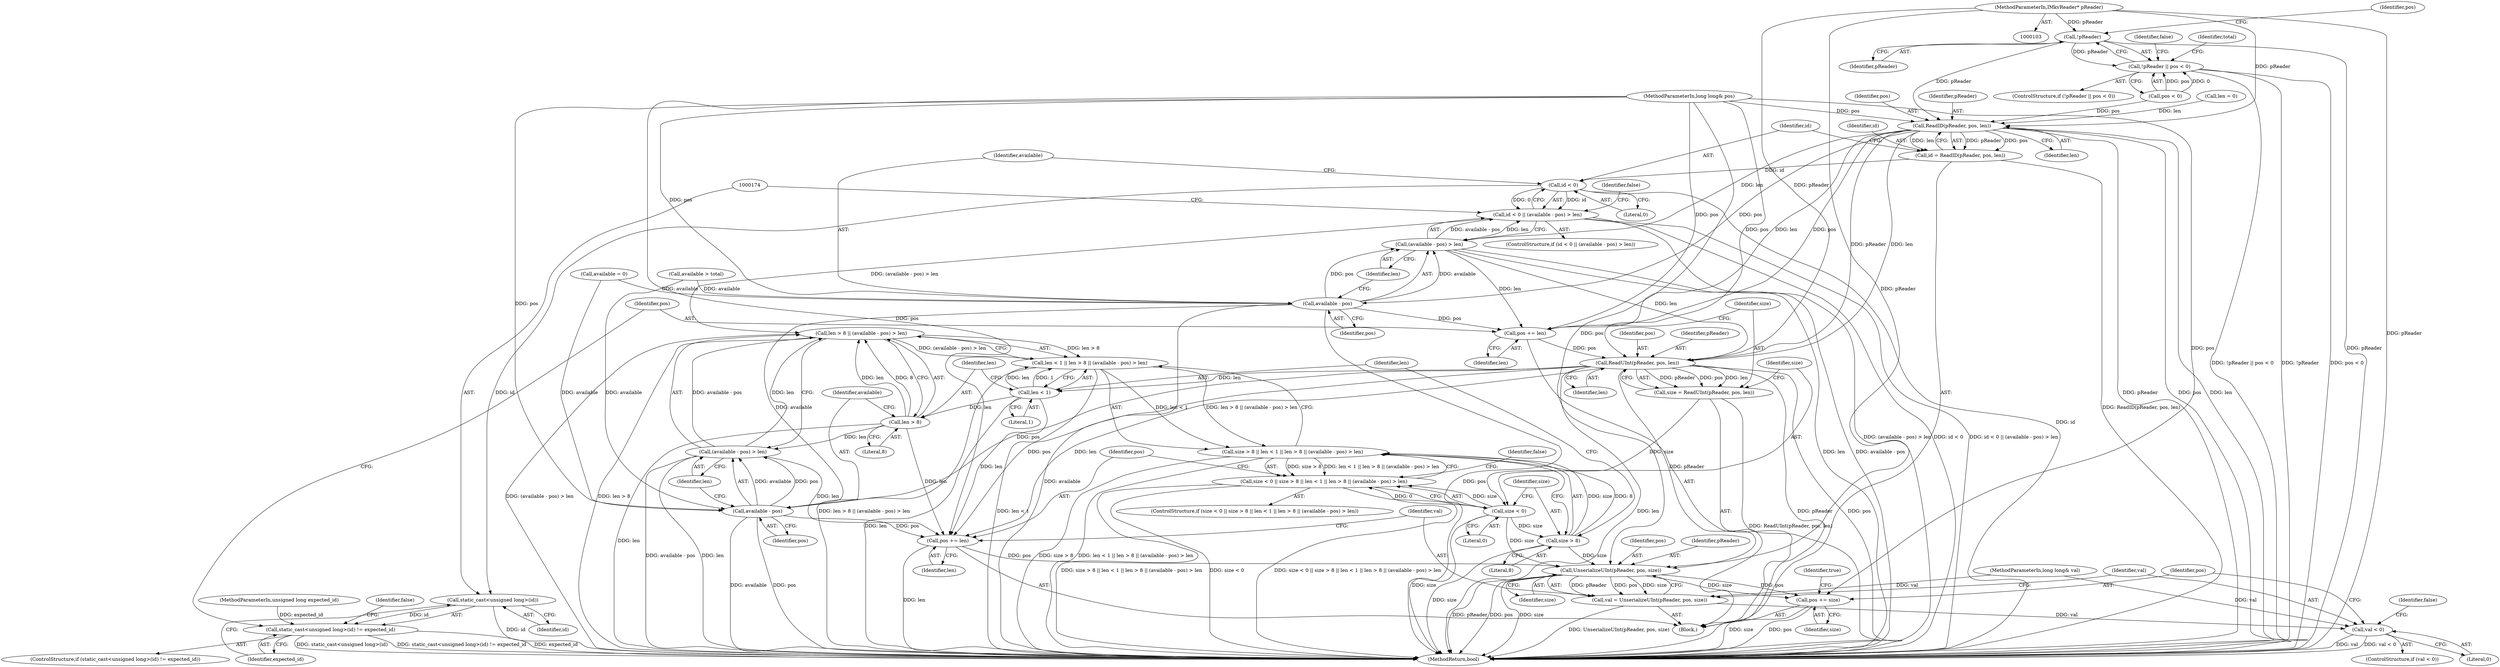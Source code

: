 digraph "0_Android_cc274e2abe8b2a6698a5c47d8aa4bb45f1f9538d_30@pointer" {
"1000111" [label="(Call,!pReader)"];
"1000104" [label="(MethodParameterIn,IMkvReader* pReader)"];
"1000110" [label="(Call,!pReader || pos < 0)"];
"1000155" [label="(Call,ReadID(pReader, pos, len))"];
"1000153" [label="(Call,id = ReadID(pReader, pos, len))"];
"1000161" [label="(Call,id < 0)"];
"1000160" [label="(Call,id < 0 || (available - pos) > len)"];
"1000202" [label="(Call,len > 8 || (available - pos) > len)"];
"1000198" [label="(Call,len < 1 || len > 8 || (available - pos) > len)"];
"1000194" [label="(Call,size > 8 || len < 1 || len > 8 || (available - pos) > len)"];
"1000190" [label="(Call,size < 0 || size > 8 || len < 1 || len > 8 || (available - pos) > len)"];
"1000173" [label="(Call,static_cast<unsigned long>(id))"];
"1000172" [label="(Call,static_cast<unsigned long>(id) != expected_id)"];
"1000165" [label="(Call,available - pos)"];
"1000164" [label="(Call,(available - pos) > len)"];
"1000179" [label="(Call,pos += len)"];
"1000185" [label="(Call,ReadUInt(pReader, pos, len))"];
"1000183" [label="(Call,size = ReadUInt(pReader, pos, len))"];
"1000191" [label="(Call,size < 0)"];
"1000195" [label="(Call,size > 8)"];
"1000218" [label="(Call,UnserializeUInt(pReader, pos, size))"];
"1000216" [label="(Call,val = UnserializeUInt(pReader, pos, size))"];
"1000223" [label="(Call,val < 0)"];
"1000228" [label="(Call,pos += size)"];
"1000199" [label="(Call,len < 1)"];
"1000203" [label="(Call,len > 8)"];
"1000206" [label="(Call,(available - pos) > len)"];
"1000213" [label="(Call,pos += len)"];
"1000207" [label="(Call,available - pos)"];
"1000220" [label="(Identifier,pos)"];
"1000186" [label="(Identifier,pReader)"];
"1000232" [label="(Identifier,true)"];
"1000212" [label="(Identifier,false)"];
"1000117" [label="(Identifier,false)"];
"1000213" [label="(Call,pos += len)"];
"1000210" [label="(Identifier,len)"];
"1000219" [label="(Identifier,pReader)"];
"1000156" [label="(Identifier,pReader)"];
"1000178" [label="(Identifier,false)"];
"1000217" [label="(Identifier,val)"];
"1000162" [label="(Identifier,id)"];
"1000228" [label="(Call,pos += size)"];
"1000233" [label="(MethodReturn,bool)"];
"1000195" [label="(Call,size > 8)"];
"1000154" [label="(Identifier,id)"];
"1000179" [label="(Call,pos += len)"];
"1000176" [label="(Identifier,expected_id)"];
"1000114" [label="(Identifier,pos)"];
"1000170" [label="(Identifier,false)"];
"1000209" [label="(Identifier,pos)"];
"1000123" [label="(Call,available = 0)"];
"1000227" [label="(Identifier,false)"];
"1000143" [label="(Call,available > total)"];
"1000167" [label="(Identifier,pos)"];
"1000215" [label="(Identifier,len)"];
"1000206" [label="(Call,(available - pos) > len)"];
"1000205" [label="(Literal,8)"];
"1000109" [label="(ControlStructure,if (!pReader || pos < 0))"];
"1000171" [label="(ControlStructure,if (static_cast<unsigned long>(id) != expected_id))"];
"1000189" [label="(ControlStructure,if (size < 0 || size > 8 || len < 1 || len > 8 || (available - pos) > len))"];
"1000120" [label="(Identifier,total)"];
"1000161" [label="(Call,id < 0)"];
"1000164" [label="(Call,(available - pos) > len)"];
"1000160" [label="(Call,id < 0 || (available - pos) > len)"];
"1000216" [label="(Call,val = UnserializeUInt(pReader, pos, size))"];
"1000200" [label="(Identifier,len)"];
"1000168" [label="(Identifier,len)"];
"1000149" [label="(Call,len = 0)"];
"1000192" [label="(Identifier,size)"];
"1000175" [label="(Identifier,id)"];
"1000224" [label="(Identifier,val)"];
"1000222" [label="(ControlStructure,if (val < 0))"];
"1000155" [label="(Call,ReadID(pReader, pos, len))"];
"1000157" [label="(Identifier,pos)"];
"1000104" [label="(MethodParameterIn,IMkvReader* pReader)"];
"1000111" [label="(Call,!pReader)"];
"1000204" [label="(Identifier,len)"];
"1000110" [label="(Call,!pReader || pos < 0)"];
"1000190" [label="(Call,size < 0 || size > 8 || len < 1 || len > 8 || (available - pos) > len)"];
"1000108" [label="(Block,)"];
"1000230" [label="(Identifier,size)"];
"1000183" [label="(Call,size = ReadUInt(pReader, pos, len))"];
"1000153" [label="(Call,id = ReadID(pReader, pos, len))"];
"1000107" [label="(MethodParameterIn,long long& val)"];
"1000106" [label="(MethodParameterIn,unsigned long expected_id)"];
"1000105" [label="(MethodParameterIn,long long& pos)"];
"1000158" [label="(Identifier,len)"];
"1000208" [label="(Identifier,available)"];
"1000197" [label="(Literal,8)"];
"1000166" [label="(Identifier,available)"];
"1000188" [label="(Identifier,len)"];
"1000198" [label="(Call,len < 1 || len > 8 || (available - pos) > len)"];
"1000196" [label="(Identifier,size)"];
"1000221" [label="(Identifier,size)"];
"1000191" [label="(Call,size < 0)"];
"1000223" [label="(Call,val < 0)"];
"1000194" [label="(Call,size > 8 || len < 1 || len > 8 || (available - pos) > len)"];
"1000180" [label="(Identifier,pos)"];
"1000225" [label="(Literal,0)"];
"1000165" [label="(Call,available - pos)"];
"1000113" [label="(Call,pos < 0)"];
"1000184" [label="(Identifier,size)"];
"1000214" [label="(Identifier,pos)"];
"1000203" [label="(Call,len > 8)"];
"1000229" [label="(Identifier,pos)"];
"1000207" [label="(Call,available - pos)"];
"1000159" [label="(ControlStructure,if (id < 0 || (available - pos) > len))"];
"1000187" [label="(Identifier,pos)"];
"1000112" [label="(Identifier,pReader)"];
"1000163" [label="(Literal,0)"];
"1000202" [label="(Call,len > 8 || (available - pos) > len)"];
"1000201" [label="(Literal,1)"];
"1000218" [label="(Call,UnserializeUInt(pReader, pos, size))"];
"1000173" [label="(Call,static_cast<unsigned long>(id))"];
"1000172" [label="(Call,static_cast<unsigned long>(id) != expected_id)"];
"1000185" [label="(Call,ReadUInt(pReader, pos, len))"];
"1000199" [label="(Call,len < 1)"];
"1000193" [label="(Literal,0)"];
"1000181" [label="(Identifier,len)"];
"1000111" -> "1000110"  [label="AST: "];
"1000111" -> "1000112"  [label="CFG: "];
"1000112" -> "1000111"  [label="AST: "];
"1000114" -> "1000111"  [label="CFG: "];
"1000110" -> "1000111"  [label="CFG: "];
"1000111" -> "1000233"  [label="DDG: pReader"];
"1000111" -> "1000110"  [label="DDG: pReader"];
"1000104" -> "1000111"  [label="DDG: pReader"];
"1000111" -> "1000155"  [label="DDG: pReader"];
"1000104" -> "1000103"  [label="AST: "];
"1000104" -> "1000233"  [label="DDG: pReader"];
"1000104" -> "1000155"  [label="DDG: pReader"];
"1000104" -> "1000185"  [label="DDG: pReader"];
"1000104" -> "1000218"  [label="DDG: pReader"];
"1000110" -> "1000109"  [label="AST: "];
"1000110" -> "1000113"  [label="CFG: "];
"1000113" -> "1000110"  [label="AST: "];
"1000117" -> "1000110"  [label="CFG: "];
"1000120" -> "1000110"  [label="CFG: "];
"1000110" -> "1000233"  [label="DDG: pos < 0"];
"1000110" -> "1000233"  [label="DDG: !pReader || pos < 0"];
"1000110" -> "1000233"  [label="DDG: !pReader"];
"1000113" -> "1000110"  [label="DDG: pos"];
"1000113" -> "1000110"  [label="DDG: 0"];
"1000155" -> "1000153"  [label="AST: "];
"1000155" -> "1000158"  [label="CFG: "];
"1000156" -> "1000155"  [label="AST: "];
"1000157" -> "1000155"  [label="AST: "];
"1000158" -> "1000155"  [label="AST: "];
"1000153" -> "1000155"  [label="CFG: "];
"1000155" -> "1000233"  [label="DDG: pReader"];
"1000155" -> "1000233"  [label="DDG: pos"];
"1000155" -> "1000233"  [label="DDG: len"];
"1000155" -> "1000153"  [label="DDG: pReader"];
"1000155" -> "1000153"  [label="DDG: pos"];
"1000155" -> "1000153"  [label="DDG: len"];
"1000113" -> "1000155"  [label="DDG: pos"];
"1000105" -> "1000155"  [label="DDG: pos"];
"1000149" -> "1000155"  [label="DDG: len"];
"1000155" -> "1000165"  [label="DDG: pos"];
"1000155" -> "1000164"  [label="DDG: len"];
"1000155" -> "1000179"  [label="DDG: len"];
"1000155" -> "1000179"  [label="DDG: pos"];
"1000155" -> "1000185"  [label="DDG: pReader"];
"1000155" -> "1000185"  [label="DDG: len"];
"1000153" -> "1000108"  [label="AST: "];
"1000154" -> "1000153"  [label="AST: "];
"1000162" -> "1000153"  [label="CFG: "];
"1000153" -> "1000233"  [label="DDG: ReadID(pReader, pos, len)"];
"1000153" -> "1000161"  [label="DDG: id"];
"1000161" -> "1000160"  [label="AST: "];
"1000161" -> "1000163"  [label="CFG: "];
"1000162" -> "1000161"  [label="AST: "];
"1000163" -> "1000161"  [label="AST: "];
"1000166" -> "1000161"  [label="CFG: "];
"1000160" -> "1000161"  [label="CFG: "];
"1000161" -> "1000233"  [label="DDG: id"];
"1000161" -> "1000160"  [label="DDG: id"];
"1000161" -> "1000160"  [label="DDG: 0"];
"1000161" -> "1000173"  [label="DDG: id"];
"1000160" -> "1000159"  [label="AST: "];
"1000160" -> "1000164"  [label="CFG: "];
"1000164" -> "1000160"  [label="AST: "];
"1000170" -> "1000160"  [label="CFG: "];
"1000174" -> "1000160"  [label="CFG: "];
"1000160" -> "1000233"  [label="DDG: (available - pos) > len"];
"1000160" -> "1000233"  [label="DDG: id < 0 || (available - pos) > len"];
"1000160" -> "1000233"  [label="DDG: id < 0"];
"1000164" -> "1000160"  [label="DDG: available - pos"];
"1000164" -> "1000160"  [label="DDG: len"];
"1000160" -> "1000202"  [label="DDG: (available - pos) > len"];
"1000202" -> "1000198"  [label="AST: "];
"1000202" -> "1000203"  [label="CFG: "];
"1000202" -> "1000206"  [label="CFG: "];
"1000203" -> "1000202"  [label="AST: "];
"1000206" -> "1000202"  [label="AST: "];
"1000198" -> "1000202"  [label="CFG: "];
"1000202" -> "1000233"  [label="DDG: (available - pos) > len"];
"1000202" -> "1000233"  [label="DDG: len > 8"];
"1000202" -> "1000198"  [label="DDG: len > 8"];
"1000202" -> "1000198"  [label="DDG: (available - pos) > len"];
"1000203" -> "1000202"  [label="DDG: len"];
"1000203" -> "1000202"  [label="DDG: 8"];
"1000206" -> "1000202"  [label="DDG: available - pos"];
"1000206" -> "1000202"  [label="DDG: len"];
"1000198" -> "1000194"  [label="AST: "];
"1000198" -> "1000199"  [label="CFG: "];
"1000199" -> "1000198"  [label="AST: "];
"1000194" -> "1000198"  [label="CFG: "];
"1000198" -> "1000233"  [label="DDG: len < 1"];
"1000198" -> "1000233"  [label="DDG: len > 8 || (available - pos) > len"];
"1000198" -> "1000194"  [label="DDG: len < 1"];
"1000198" -> "1000194"  [label="DDG: len > 8 || (available - pos) > len"];
"1000199" -> "1000198"  [label="DDG: len"];
"1000199" -> "1000198"  [label="DDG: 1"];
"1000194" -> "1000190"  [label="AST: "];
"1000194" -> "1000195"  [label="CFG: "];
"1000195" -> "1000194"  [label="AST: "];
"1000190" -> "1000194"  [label="CFG: "];
"1000194" -> "1000233"  [label="DDG: size > 8"];
"1000194" -> "1000233"  [label="DDG: len < 1 || len > 8 || (available - pos) > len"];
"1000194" -> "1000190"  [label="DDG: size > 8"];
"1000194" -> "1000190"  [label="DDG: len < 1 || len > 8 || (available - pos) > len"];
"1000195" -> "1000194"  [label="DDG: size"];
"1000195" -> "1000194"  [label="DDG: 8"];
"1000190" -> "1000189"  [label="AST: "];
"1000190" -> "1000191"  [label="CFG: "];
"1000191" -> "1000190"  [label="AST: "];
"1000212" -> "1000190"  [label="CFG: "];
"1000214" -> "1000190"  [label="CFG: "];
"1000190" -> "1000233"  [label="DDG: size < 0 || size > 8 || len < 1 || len > 8 || (available - pos) > len"];
"1000190" -> "1000233"  [label="DDG: size > 8 || len < 1 || len > 8 || (available - pos) > len"];
"1000190" -> "1000233"  [label="DDG: size < 0"];
"1000191" -> "1000190"  [label="DDG: size"];
"1000191" -> "1000190"  [label="DDG: 0"];
"1000173" -> "1000172"  [label="AST: "];
"1000173" -> "1000175"  [label="CFG: "];
"1000174" -> "1000173"  [label="AST: "];
"1000175" -> "1000173"  [label="AST: "];
"1000176" -> "1000173"  [label="CFG: "];
"1000173" -> "1000233"  [label="DDG: id"];
"1000173" -> "1000172"  [label="DDG: id"];
"1000172" -> "1000171"  [label="AST: "];
"1000172" -> "1000176"  [label="CFG: "];
"1000176" -> "1000172"  [label="AST: "];
"1000178" -> "1000172"  [label="CFG: "];
"1000180" -> "1000172"  [label="CFG: "];
"1000172" -> "1000233"  [label="DDG: static_cast<unsigned long>(id) != expected_id"];
"1000172" -> "1000233"  [label="DDG: expected_id"];
"1000172" -> "1000233"  [label="DDG: static_cast<unsigned long>(id)"];
"1000106" -> "1000172"  [label="DDG: expected_id"];
"1000165" -> "1000164"  [label="AST: "];
"1000165" -> "1000167"  [label="CFG: "];
"1000166" -> "1000165"  [label="AST: "];
"1000167" -> "1000165"  [label="AST: "];
"1000168" -> "1000165"  [label="CFG: "];
"1000165" -> "1000233"  [label="DDG: available"];
"1000165" -> "1000233"  [label="DDG: pos"];
"1000165" -> "1000164"  [label="DDG: available"];
"1000165" -> "1000164"  [label="DDG: pos"];
"1000143" -> "1000165"  [label="DDG: available"];
"1000123" -> "1000165"  [label="DDG: available"];
"1000105" -> "1000165"  [label="DDG: pos"];
"1000165" -> "1000179"  [label="DDG: pos"];
"1000165" -> "1000207"  [label="DDG: available"];
"1000164" -> "1000168"  [label="CFG: "];
"1000168" -> "1000164"  [label="AST: "];
"1000164" -> "1000233"  [label="DDG: len"];
"1000164" -> "1000233"  [label="DDG: available - pos"];
"1000164" -> "1000179"  [label="DDG: len"];
"1000164" -> "1000185"  [label="DDG: len"];
"1000179" -> "1000108"  [label="AST: "];
"1000179" -> "1000181"  [label="CFG: "];
"1000180" -> "1000179"  [label="AST: "];
"1000181" -> "1000179"  [label="AST: "];
"1000184" -> "1000179"  [label="CFG: "];
"1000105" -> "1000179"  [label="DDG: pos"];
"1000179" -> "1000185"  [label="DDG: pos"];
"1000185" -> "1000183"  [label="AST: "];
"1000185" -> "1000188"  [label="CFG: "];
"1000186" -> "1000185"  [label="AST: "];
"1000187" -> "1000185"  [label="AST: "];
"1000188" -> "1000185"  [label="AST: "];
"1000183" -> "1000185"  [label="CFG: "];
"1000185" -> "1000233"  [label="DDG: len"];
"1000185" -> "1000233"  [label="DDG: pReader"];
"1000185" -> "1000233"  [label="DDG: pos"];
"1000185" -> "1000183"  [label="DDG: pReader"];
"1000185" -> "1000183"  [label="DDG: pos"];
"1000185" -> "1000183"  [label="DDG: len"];
"1000105" -> "1000185"  [label="DDG: pos"];
"1000185" -> "1000199"  [label="DDG: len"];
"1000185" -> "1000207"  [label="DDG: pos"];
"1000185" -> "1000213"  [label="DDG: len"];
"1000185" -> "1000213"  [label="DDG: pos"];
"1000185" -> "1000218"  [label="DDG: pReader"];
"1000183" -> "1000108"  [label="AST: "];
"1000184" -> "1000183"  [label="AST: "];
"1000192" -> "1000183"  [label="CFG: "];
"1000183" -> "1000233"  [label="DDG: ReadUInt(pReader, pos, len)"];
"1000183" -> "1000191"  [label="DDG: size"];
"1000191" -> "1000193"  [label="CFG: "];
"1000192" -> "1000191"  [label="AST: "];
"1000193" -> "1000191"  [label="AST: "];
"1000196" -> "1000191"  [label="CFG: "];
"1000191" -> "1000233"  [label="DDG: size"];
"1000191" -> "1000195"  [label="DDG: size"];
"1000191" -> "1000218"  [label="DDG: size"];
"1000195" -> "1000197"  [label="CFG: "];
"1000196" -> "1000195"  [label="AST: "];
"1000197" -> "1000195"  [label="AST: "];
"1000200" -> "1000195"  [label="CFG: "];
"1000195" -> "1000233"  [label="DDG: size"];
"1000195" -> "1000218"  [label="DDG: size"];
"1000218" -> "1000216"  [label="AST: "];
"1000218" -> "1000221"  [label="CFG: "];
"1000219" -> "1000218"  [label="AST: "];
"1000220" -> "1000218"  [label="AST: "];
"1000221" -> "1000218"  [label="AST: "];
"1000216" -> "1000218"  [label="CFG: "];
"1000218" -> "1000233"  [label="DDG: size"];
"1000218" -> "1000233"  [label="DDG: pReader"];
"1000218" -> "1000233"  [label="DDG: pos"];
"1000218" -> "1000216"  [label="DDG: pReader"];
"1000218" -> "1000216"  [label="DDG: pos"];
"1000218" -> "1000216"  [label="DDG: size"];
"1000213" -> "1000218"  [label="DDG: pos"];
"1000105" -> "1000218"  [label="DDG: pos"];
"1000218" -> "1000228"  [label="DDG: size"];
"1000218" -> "1000228"  [label="DDG: pos"];
"1000216" -> "1000108"  [label="AST: "];
"1000217" -> "1000216"  [label="AST: "];
"1000224" -> "1000216"  [label="CFG: "];
"1000216" -> "1000233"  [label="DDG: UnserializeUInt(pReader, pos, size)"];
"1000107" -> "1000216"  [label="DDG: val"];
"1000216" -> "1000223"  [label="DDG: val"];
"1000223" -> "1000222"  [label="AST: "];
"1000223" -> "1000225"  [label="CFG: "];
"1000224" -> "1000223"  [label="AST: "];
"1000225" -> "1000223"  [label="AST: "];
"1000227" -> "1000223"  [label="CFG: "];
"1000229" -> "1000223"  [label="CFG: "];
"1000223" -> "1000233"  [label="DDG: val < 0"];
"1000223" -> "1000233"  [label="DDG: val"];
"1000107" -> "1000223"  [label="DDG: val"];
"1000228" -> "1000108"  [label="AST: "];
"1000228" -> "1000230"  [label="CFG: "];
"1000229" -> "1000228"  [label="AST: "];
"1000230" -> "1000228"  [label="AST: "];
"1000232" -> "1000228"  [label="CFG: "];
"1000228" -> "1000233"  [label="DDG: pos"];
"1000228" -> "1000233"  [label="DDG: size"];
"1000105" -> "1000228"  [label="DDG: pos"];
"1000199" -> "1000201"  [label="CFG: "];
"1000200" -> "1000199"  [label="AST: "];
"1000201" -> "1000199"  [label="AST: "];
"1000204" -> "1000199"  [label="CFG: "];
"1000199" -> "1000233"  [label="DDG: len"];
"1000199" -> "1000203"  [label="DDG: len"];
"1000199" -> "1000213"  [label="DDG: len"];
"1000203" -> "1000205"  [label="CFG: "];
"1000204" -> "1000203"  [label="AST: "];
"1000205" -> "1000203"  [label="AST: "];
"1000208" -> "1000203"  [label="CFG: "];
"1000203" -> "1000233"  [label="DDG: len"];
"1000203" -> "1000206"  [label="DDG: len"];
"1000203" -> "1000213"  [label="DDG: len"];
"1000206" -> "1000210"  [label="CFG: "];
"1000207" -> "1000206"  [label="AST: "];
"1000210" -> "1000206"  [label="AST: "];
"1000206" -> "1000233"  [label="DDG: len"];
"1000206" -> "1000233"  [label="DDG: available - pos"];
"1000207" -> "1000206"  [label="DDG: available"];
"1000207" -> "1000206"  [label="DDG: pos"];
"1000206" -> "1000213"  [label="DDG: len"];
"1000213" -> "1000108"  [label="AST: "];
"1000213" -> "1000215"  [label="CFG: "];
"1000214" -> "1000213"  [label="AST: "];
"1000215" -> "1000213"  [label="AST: "];
"1000217" -> "1000213"  [label="CFG: "];
"1000213" -> "1000233"  [label="DDG: len"];
"1000207" -> "1000213"  [label="DDG: pos"];
"1000105" -> "1000213"  [label="DDG: pos"];
"1000207" -> "1000209"  [label="CFG: "];
"1000208" -> "1000207"  [label="AST: "];
"1000209" -> "1000207"  [label="AST: "];
"1000210" -> "1000207"  [label="CFG: "];
"1000207" -> "1000233"  [label="DDG: pos"];
"1000207" -> "1000233"  [label="DDG: available"];
"1000143" -> "1000207"  [label="DDG: available"];
"1000123" -> "1000207"  [label="DDG: available"];
"1000105" -> "1000207"  [label="DDG: pos"];
}
